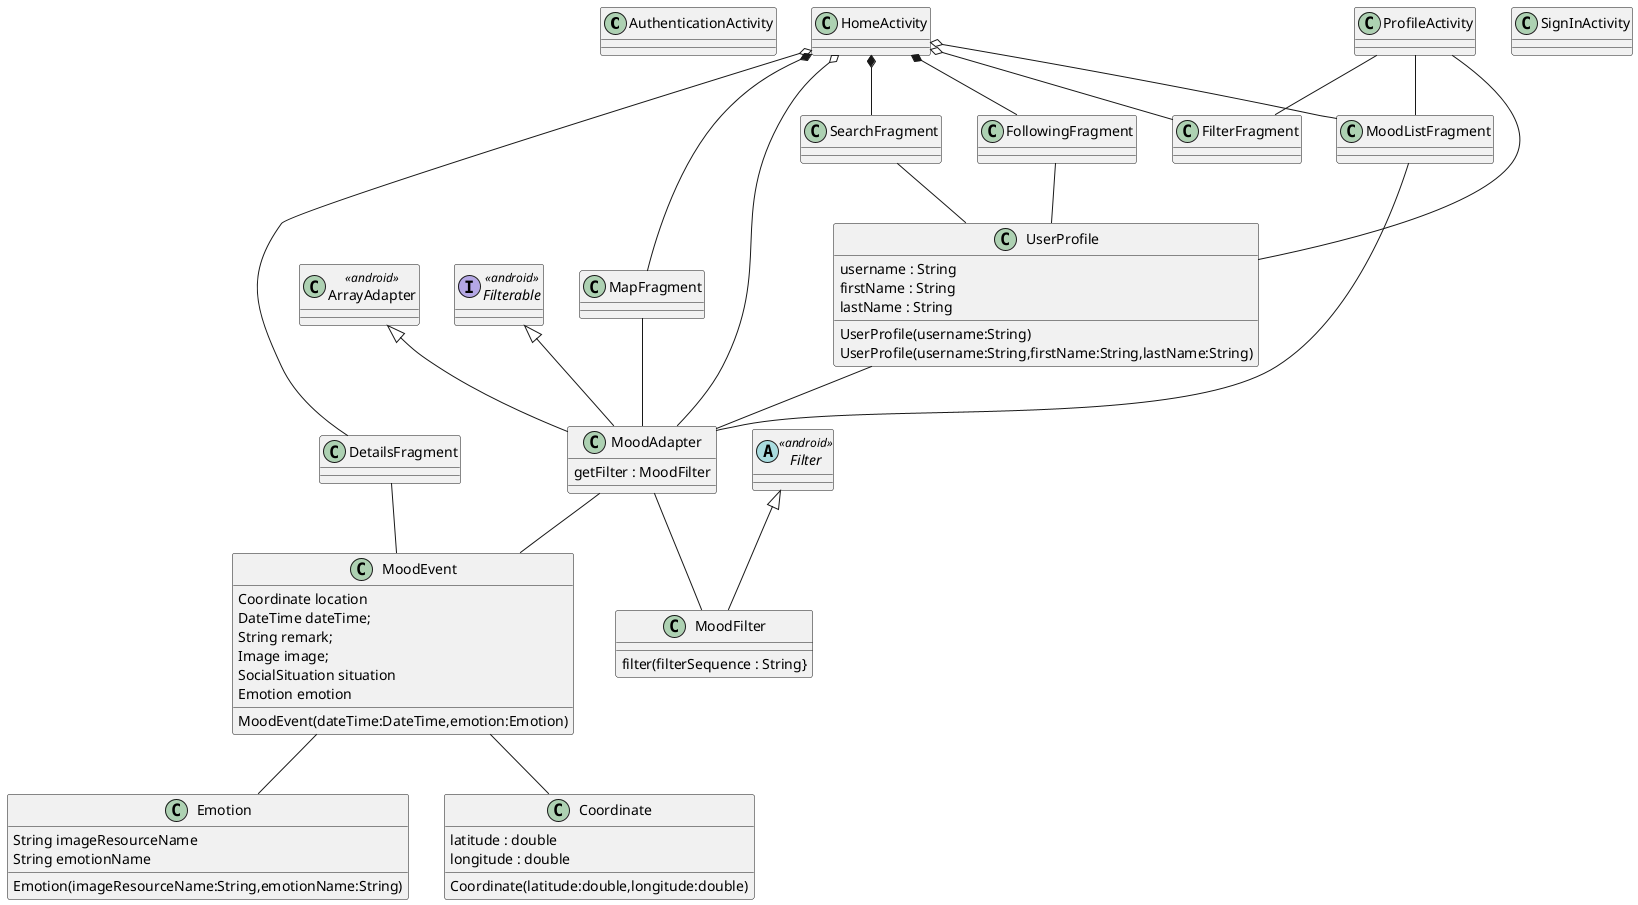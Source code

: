 @startuml

class AuthenticationActivity
class HomeActivity
class ProfileActivity
class SignInActivity

class UserProfile {
    username : String
    firstName : String
    lastName : String
    UserProfile(username:String)
    UserProfile(username:String,firstName:String,lastName:String)
}

class MoodEvent {
    Coordinate location
    DateTime dateTime;
    String remark;
    Image image;
    SocialSituation situation
    Emotion emotion
    MoodEvent(dateTime:DateTime,emotion:Emotion)
}

class Emotion {
    String imageResourceName
    String emotionName
    Emotion(imageResourceName:String,emotionName:String)
}

HomeActivity *-- MapFragment
HomeActivity o-- MoodListFragment
HomeActivity o-- MoodAdapter
HomeActivity *-- SearchFragment
HomeActivity *-- FollowingFragment
HomeActivity o-- FilterFragment
HomeActivity o-- DetailsFragment

abstract class Filter <<android>>
class FilterFragment

ProfileActivity -- UserProfile
ProfileActivity -- MoodListFragment
ProfileActivity -- FilterFragment

FollowingFragment -- UserProfile
SearchFragment -- UserProfile

MapFragment -- MoodAdapter

MoodListFragment -- MoodAdapter

DetailsFragment -- MoodEvent

class Coordinate {
    latitude : double
    longitude : double
    Coordinate(latitude:double,longitude:double)
}

MoodEvent -- Coordinate

class MoodAdapter {
    getFilter : MoodFilter
}

MoodAdapter -- MoodFilter

class MoodFilter {
    filter(filterSequence : String}
}

abstract class Filter <<android>> 
Filter <|-- MoodFilter

UserProfile -- MoodAdapter

class ArrayAdapter <<android>>
ArrayAdapter <|-- MoodAdapter

MoodAdapter -- MoodEvent
interface Filterable <<android>>
Filterable <|-- MoodAdapter

MoodEvent -- Emotion

@enduml

